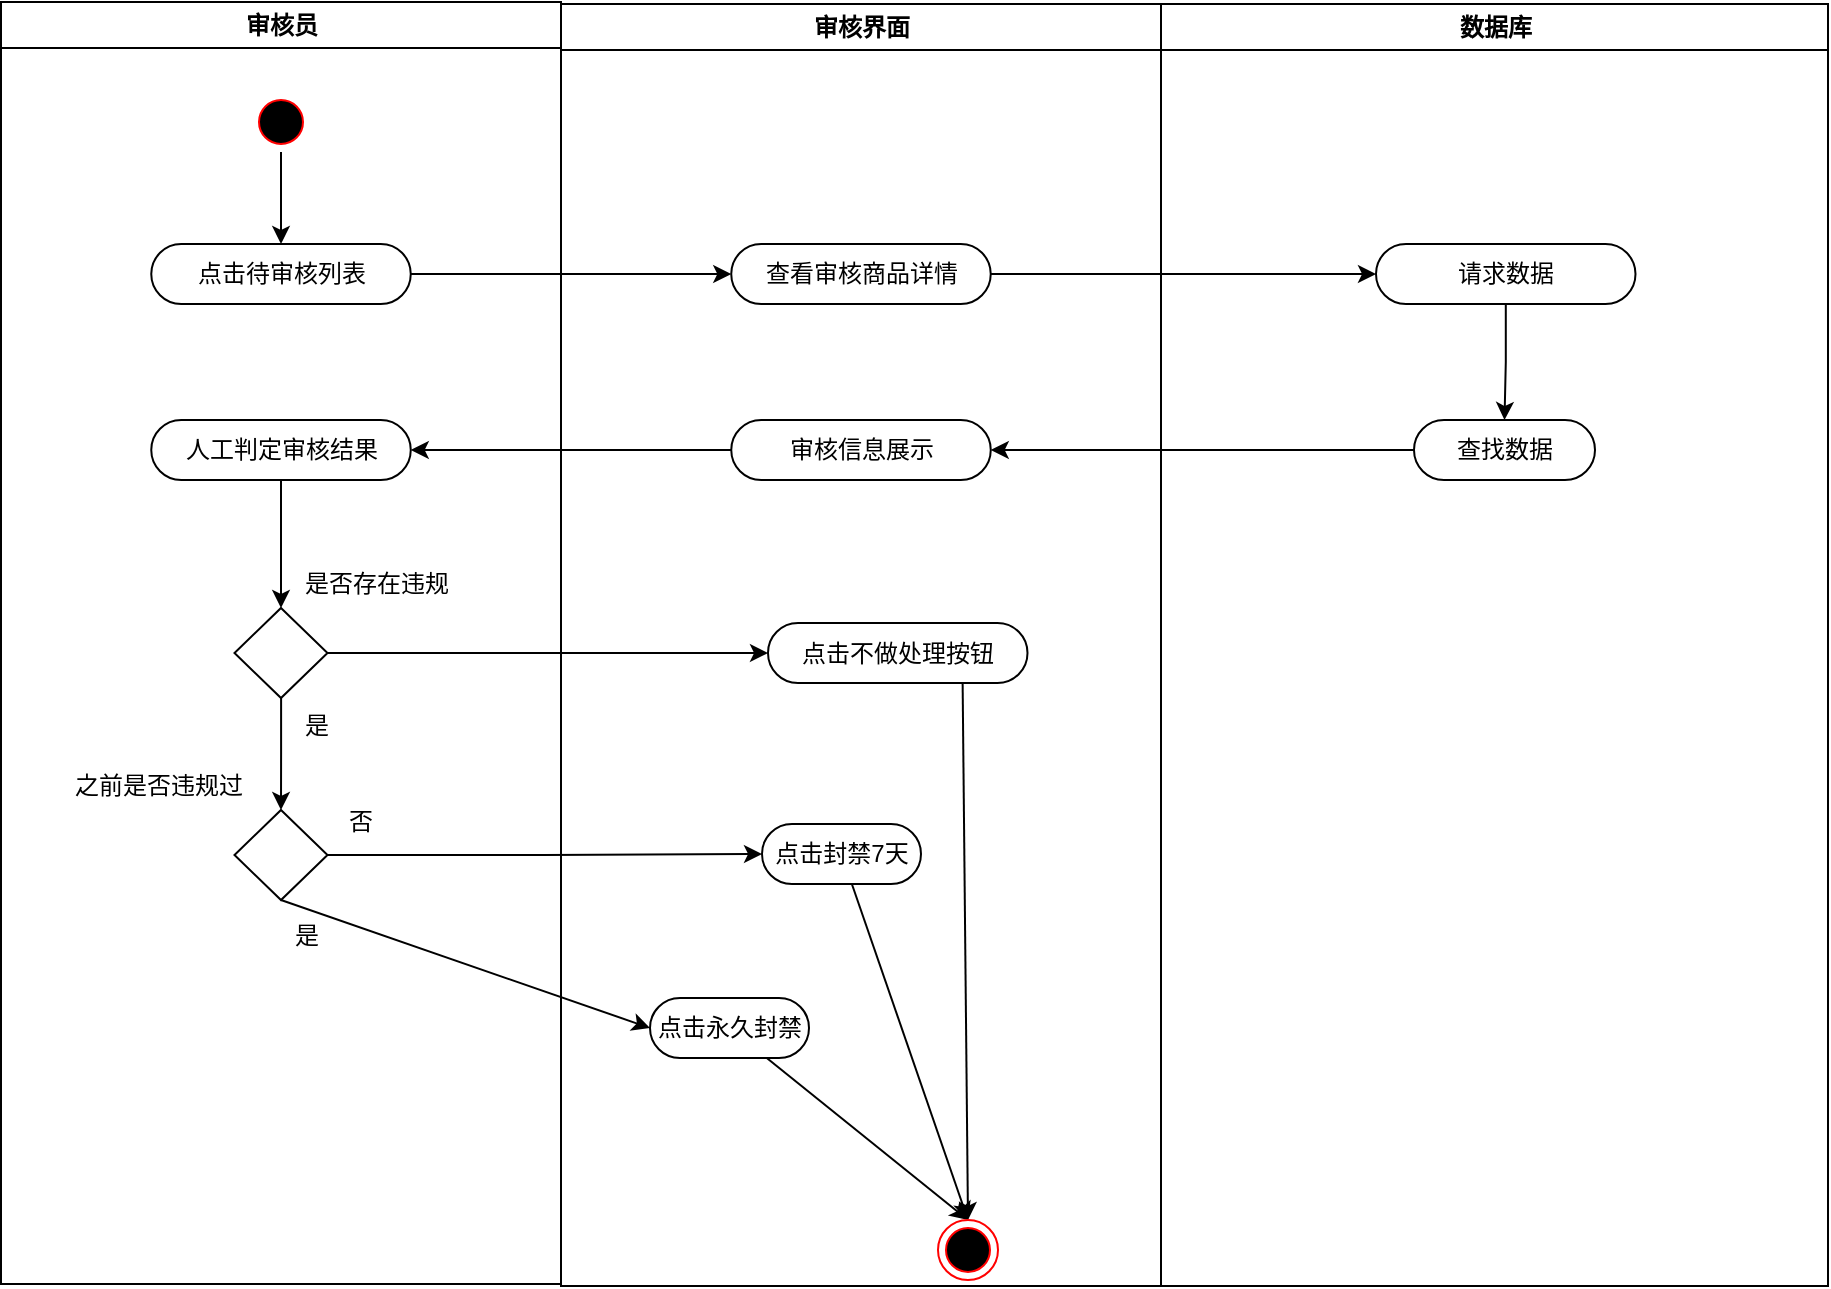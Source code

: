 <mxfile version="17.4.5" type="github">
  <diagram id="6xGwnu86eVit0k2IpueR" name="第 1 页">
    <mxGraphModel dx="1480" dy="796" grid="0" gridSize="10" guides="1" tooltips="1" connect="1" arrows="1" fold="1" page="1" pageScale="1" pageWidth="1169" pageHeight="827" math="0" shadow="0">
      <root>
        <mxCell id="0" />
        <mxCell id="1" parent="0" />
        <mxCell id="-UEfo5hr8E10zn6vk-s3-1" value="审核员" style="swimlane;whiteSpace=wrap" vertex="1" parent="1">
          <mxGeometry x="164.5" y="127" width="280" height="641" as="geometry" />
        </mxCell>
        <mxCell id="-UEfo5hr8E10zn6vk-s3-2" style="edgeStyle=orthogonalEdgeStyle;rounded=0;orthogonalLoop=1;jettySize=auto;html=1;entryX=0.5;entryY=0;entryDx=0;entryDy=0;" edge="1" parent="-UEfo5hr8E10zn6vk-s3-1" source="-UEfo5hr8E10zn6vk-s3-3" target="-UEfo5hr8E10zn6vk-s3-4">
          <mxGeometry relative="1" as="geometry" />
        </mxCell>
        <mxCell id="-UEfo5hr8E10zn6vk-s3-3" value="" style="ellipse;shape=startState;fillColor=#000000;strokeColor=#ff0000;" vertex="1" parent="-UEfo5hr8E10zn6vk-s3-1">
          <mxGeometry x="125" y="45" width="30" height="30" as="geometry" />
        </mxCell>
        <mxCell id="-UEfo5hr8E10zn6vk-s3-4" value="点击待审核列表" style="rounded=1;whiteSpace=wrap;html=1;arcSize=50;" vertex="1" parent="-UEfo5hr8E10zn6vk-s3-1">
          <mxGeometry x="75.13" y="121" width="129.75" height="30" as="geometry" />
        </mxCell>
        <mxCell id="-UEfo5hr8E10zn6vk-s3-55" style="edgeStyle=orthogonalEdgeStyle;rounded=0;orthogonalLoop=1;jettySize=auto;html=1;entryX=0.5;entryY=0;entryDx=0;entryDy=0;" edge="1" parent="-UEfo5hr8E10zn6vk-s3-1" source="-UEfo5hr8E10zn6vk-s3-9" target="-UEfo5hr8E10zn6vk-s3-54">
          <mxGeometry relative="1" as="geometry" />
        </mxCell>
        <mxCell id="-UEfo5hr8E10zn6vk-s3-9" value="" style="rhombus;whiteSpace=wrap;html=1;" vertex="1" parent="-UEfo5hr8E10zn6vk-s3-1">
          <mxGeometry x="116.75" y="303" width="46.5" height="45" as="geometry" />
        </mxCell>
        <mxCell id="-UEfo5hr8E10zn6vk-s3-48" style="edgeStyle=orthogonalEdgeStyle;rounded=0;orthogonalLoop=1;jettySize=auto;html=1;entryX=0.5;entryY=0;entryDx=0;entryDy=0;" edge="1" parent="-UEfo5hr8E10zn6vk-s3-1" source="-UEfo5hr8E10zn6vk-s3-45" target="-UEfo5hr8E10zn6vk-s3-9">
          <mxGeometry relative="1" as="geometry" />
        </mxCell>
        <mxCell id="-UEfo5hr8E10zn6vk-s3-45" value="人工判定审核结果" style="rounded=1;whiteSpace=wrap;html=1;arcSize=50;" vertex="1" parent="-UEfo5hr8E10zn6vk-s3-1">
          <mxGeometry x="75.13" y="209" width="129.75" height="30" as="geometry" />
        </mxCell>
        <mxCell id="-UEfo5hr8E10zn6vk-s3-51" value="是" style="text;html=1;align=center;verticalAlign=middle;resizable=0;points=[];autosize=1;strokeColor=none;fillColor=none;" vertex="1" parent="-UEfo5hr8E10zn6vk-s3-1">
          <mxGeometry x="146.5" y="353" width="22" height="18" as="geometry" />
        </mxCell>
        <mxCell id="-UEfo5hr8E10zn6vk-s3-49" value="是否存在违规" style="text;html=1;align=center;verticalAlign=middle;resizable=0;points=[];autosize=1;strokeColor=none;fillColor=none;" vertex="1" parent="-UEfo5hr8E10zn6vk-s3-1">
          <mxGeometry x="146.5" y="282" width="82" height="18" as="geometry" />
        </mxCell>
        <mxCell id="-UEfo5hr8E10zn6vk-s3-54" value="" style="rhombus;whiteSpace=wrap;html=1;" vertex="1" parent="-UEfo5hr8E10zn6vk-s3-1">
          <mxGeometry x="116.75" y="404" width="46.5" height="45" as="geometry" />
        </mxCell>
        <mxCell id="-UEfo5hr8E10zn6vk-s3-56" value="之前是否违规过" style="text;html=1;align=center;verticalAlign=middle;resizable=0;points=[];autosize=1;strokeColor=none;fillColor=none;" vertex="1" parent="-UEfo5hr8E10zn6vk-s3-1">
          <mxGeometry x="31" y="383" width="94" height="18" as="geometry" />
        </mxCell>
        <mxCell id="-UEfo5hr8E10zn6vk-s3-60" value="否" style="text;html=1;align=center;verticalAlign=middle;resizable=0;points=[];autosize=1;strokeColor=none;fillColor=none;" vertex="1" parent="-UEfo5hr8E10zn6vk-s3-1">
          <mxGeometry x="168.5" y="401" width="22" height="18" as="geometry" />
        </mxCell>
        <mxCell id="-UEfo5hr8E10zn6vk-s3-62" value="是" style="text;html=1;align=center;verticalAlign=middle;resizable=0;points=[];autosize=1;strokeColor=none;fillColor=none;" vertex="1" parent="-UEfo5hr8E10zn6vk-s3-1">
          <mxGeometry x="141.25" y="458" width="22" height="18" as="geometry" />
        </mxCell>
        <mxCell id="-UEfo5hr8E10zn6vk-s3-12" value="审核界面" style="swimlane;whiteSpace=wrap" vertex="1" parent="1">
          <mxGeometry x="444.5" y="128" width="300" height="641" as="geometry" />
        </mxCell>
        <mxCell id="-UEfo5hr8E10zn6vk-s3-36" value="查看审核商品详情" style="rounded=1;whiteSpace=wrap;html=1;arcSize=50;" vertex="1" parent="-UEfo5hr8E10zn6vk-s3-12">
          <mxGeometry x="85.12" y="120" width="129.75" height="30" as="geometry" />
        </mxCell>
        <mxCell id="-UEfo5hr8E10zn6vk-s3-43" value="审核信息展示" style="rounded=1;whiteSpace=wrap;html=1;arcSize=50;" vertex="1" parent="-UEfo5hr8E10zn6vk-s3-12">
          <mxGeometry x="85.13" y="208" width="129.75" height="30" as="geometry" />
        </mxCell>
        <mxCell id="-UEfo5hr8E10zn6vk-s3-63" style="edgeStyle=none;rounded=0;orthogonalLoop=1;jettySize=auto;html=1;entryX=0.5;entryY=0;entryDx=0;entryDy=0;exitX=0.75;exitY=1;exitDx=0;exitDy=0;" edge="1" parent="-UEfo5hr8E10zn6vk-s3-12" source="-UEfo5hr8E10zn6vk-s3-52" target="-UEfo5hr8E10zn6vk-s3-11">
          <mxGeometry relative="1" as="geometry" />
        </mxCell>
        <mxCell id="-UEfo5hr8E10zn6vk-s3-52" value="点击不做处理按钮" style="rounded=1;whiteSpace=wrap;html=1;arcSize=50;" vertex="1" parent="-UEfo5hr8E10zn6vk-s3-12">
          <mxGeometry x="103.5" y="309.5" width="129.75" height="30" as="geometry" />
        </mxCell>
        <mxCell id="-UEfo5hr8E10zn6vk-s3-64" style="edgeStyle=none;rounded=0;orthogonalLoop=1;jettySize=auto;html=1;entryX=0.5;entryY=0;entryDx=0;entryDy=0;" edge="1" parent="-UEfo5hr8E10zn6vk-s3-12" source="-UEfo5hr8E10zn6vk-s3-57" target="-UEfo5hr8E10zn6vk-s3-11">
          <mxGeometry relative="1" as="geometry" />
        </mxCell>
        <mxCell id="-UEfo5hr8E10zn6vk-s3-57" value="点击封禁7天" style="rounded=1;whiteSpace=wrap;html=1;arcSize=50;" vertex="1" parent="-UEfo5hr8E10zn6vk-s3-12">
          <mxGeometry x="100.5" y="410" width="79.5" height="30" as="geometry" />
        </mxCell>
        <mxCell id="-UEfo5hr8E10zn6vk-s3-65" style="edgeStyle=none;rounded=0;orthogonalLoop=1;jettySize=auto;html=1;entryX=0.5;entryY=0;entryDx=0;entryDy=0;" edge="1" parent="-UEfo5hr8E10zn6vk-s3-12" source="-UEfo5hr8E10zn6vk-s3-58" target="-UEfo5hr8E10zn6vk-s3-11">
          <mxGeometry relative="1" as="geometry" />
        </mxCell>
        <mxCell id="-UEfo5hr8E10zn6vk-s3-58" value="点击永久封禁" style="rounded=1;whiteSpace=wrap;html=1;arcSize=50;" vertex="1" parent="-UEfo5hr8E10zn6vk-s3-12">
          <mxGeometry x="44.5" y="497" width="79.5" height="30" as="geometry" />
        </mxCell>
        <mxCell id="-UEfo5hr8E10zn6vk-s3-11" value="" style="ellipse;html=1;shape=endState;fillColor=#000000;strokeColor=#ff0000;" vertex="1" parent="-UEfo5hr8E10zn6vk-s3-12">
          <mxGeometry x="188.5" y="608" width="30" height="30" as="geometry" />
        </mxCell>
        <mxCell id="-UEfo5hr8E10zn6vk-s3-15" value="数据库" style="swimlane;whiteSpace=wrap" vertex="1" parent="1">
          <mxGeometry x="744.5" y="128" width="333.5" height="641" as="geometry" />
        </mxCell>
        <mxCell id="-UEfo5hr8E10zn6vk-s3-41" style="edgeStyle=orthogonalEdgeStyle;rounded=0;orthogonalLoop=1;jettySize=auto;html=1;entryX=0.5;entryY=0;entryDx=0;entryDy=0;" edge="1" parent="-UEfo5hr8E10zn6vk-s3-15" source="-UEfo5hr8E10zn6vk-s3-38" target="-UEfo5hr8E10zn6vk-s3-40">
          <mxGeometry relative="1" as="geometry" />
        </mxCell>
        <mxCell id="-UEfo5hr8E10zn6vk-s3-38" value="请求数据" style="rounded=1;whiteSpace=wrap;html=1;arcSize=50;" vertex="1" parent="-UEfo5hr8E10zn6vk-s3-15">
          <mxGeometry x="107.5" y="120" width="129.75" height="30" as="geometry" />
        </mxCell>
        <mxCell id="-UEfo5hr8E10zn6vk-s3-40" value="查找数据" style="rounded=1;whiteSpace=wrap;html=1;arcSize=50;" vertex="1" parent="-UEfo5hr8E10zn6vk-s3-15">
          <mxGeometry x="126.5" y="208" width="90.5" height="30" as="geometry" />
        </mxCell>
        <mxCell id="-UEfo5hr8E10zn6vk-s3-37" style="edgeStyle=orthogonalEdgeStyle;rounded=0;orthogonalLoop=1;jettySize=auto;html=1;entryX=0;entryY=0.5;entryDx=0;entryDy=0;" edge="1" parent="1" source="-UEfo5hr8E10zn6vk-s3-4" target="-UEfo5hr8E10zn6vk-s3-36">
          <mxGeometry relative="1" as="geometry" />
        </mxCell>
        <mxCell id="-UEfo5hr8E10zn6vk-s3-39" style="edgeStyle=orthogonalEdgeStyle;rounded=0;orthogonalLoop=1;jettySize=auto;html=1;entryX=0;entryY=0.5;entryDx=0;entryDy=0;" edge="1" parent="1" source="-UEfo5hr8E10zn6vk-s3-36" target="-UEfo5hr8E10zn6vk-s3-38">
          <mxGeometry relative="1" as="geometry" />
        </mxCell>
        <mxCell id="-UEfo5hr8E10zn6vk-s3-44" style="edgeStyle=orthogonalEdgeStyle;rounded=0;orthogonalLoop=1;jettySize=auto;html=1;entryX=1;entryY=0.5;entryDx=0;entryDy=0;" edge="1" parent="1" source="-UEfo5hr8E10zn6vk-s3-40" target="-UEfo5hr8E10zn6vk-s3-43">
          <mxGeometry relative="1" as="geometry" />
        </mxCell>
        <mxCell id="-UEfo5hr8E10zn6vk-s3-46" style="edgeStyle=orthogonalEdgeStyle;rounded=0;orthogonalLoop=1;jettySize=auto;html=1;entryX=1;entryY=0.5;entryDx=0;entryDy=0;" edge="1" parent="1" source="-UEfo5hr8E10zn6vk-s3-43" target="-UEfo5hr8E10zn6vk-s3-45">
          <mxGeometry relative="1" as="geometry" />
        </mxCell>
        <mxCell id="-UEfo5hr8E10zn6vk-s3-53" style="edgeStyle=orthogonalEdgeStyle;rounded=0;orthogonalLoop=1;jettySize=auto;html=1;entryX=0;entryY=0.5;entryDx=0;entryDy=0;" edge="1" parent="1" source="-UEfo5hr8E10zn6vk-s3-9" target="-UEfo5hr8E10zn6vk-s3-52">
          <mxGeometry relative="1" as="geometry" />
        </mxCell>
        <mxCell id="-UEfo5hr8E10zn6vk-s3-59" style="edgeStyle=orthogonalEdgeStyle;rounded=0;orthogonalLoop=1;jettySize=auto;html=1;entryX=0;entryY=0.5;entryDx=0;entryDy=0;" edge="1" parent="1" source="-UEfo5hr8E10zn6vk-s3-54" target="-UEfo5hr8E10zn6vk-s3-57">
          <mxGeometry relative="1" as="geometry" />
        </mxCell>
        <mxCell id="-UEfo5hr8E10zn6vk-s3-61" style="rounded=0;orthogonalLoop=1;jettySize=auto;html=1;entryX=0;entryY=0.5;entryDx=0;entryDy=0;exitX=0.5;exitY=1;exitDx=0;exitDy=0;" edge="1" parent="1" source="-UEfo5hr8E10zn6vk-s3-54" target="-UEfo5hr8E10zn6vk-s3-58">
          <mxGeometry relative="1" as="geometry" />
        </mxCell>
      </root>
    </mxGraphModel>
  </diagram>
</mxfile>
